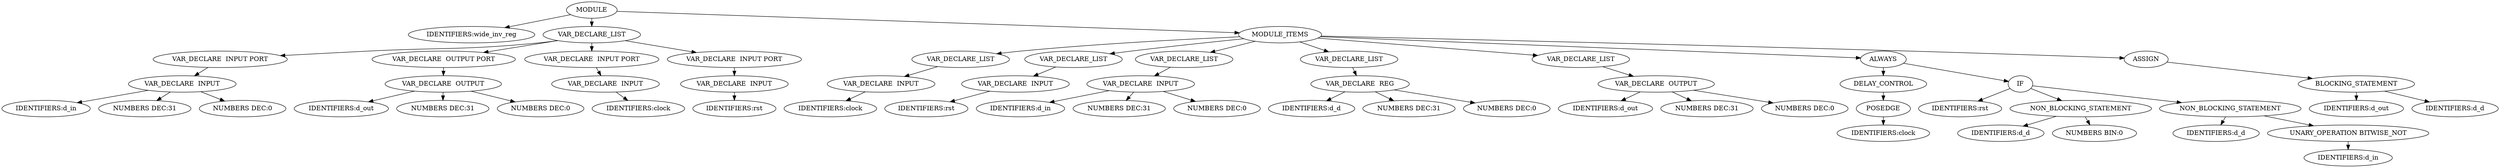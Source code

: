 digraph G {	
ranksep=.25;
	0 [label="MODULE"];
	1 [label="IDENTIFIERS:wide_inv_reg"];
	0 -> 1;
	2 [label="VAR_DECLARE_LIST"];
	0 -> 2;
	3 [label="VAR_DECLARE  INPUT PORT"];
	2 -> 3;
	4 [label="VAR_DECLARE  INPUT"];
	3 -> 4;
	5 [label="IDENTIFIERS:d_in"];
	4 -> 5;
	6 [label="NUMBERS DEC:31"];
	4 -> 6;
	7 [label="NUMBERS DEC:0"];
	4 -> 7;
	16 [label="VAR_DECLARE  OUTPUT PORT"];
	2 -> 16;
	17 [label="VAR_DECLARE  OUTPUT"];
	16 -> 17;
	18 [label="IDENTIFIERS:d_out"];
	17 -> 18;
	19 [label="NUMBERS DEC:31"];
	17 -> 19;
	20 [label="NUMBERS DEC:0"];
	17 -> 20;
	29 [label="VAR_DECLARE  INPUT PORT"];
	2 -> 29;
	30 [label="VAR_DECLARE  INPUT"];
	29 -> 30;
	31 [label="IDENTIFIERS:clock"];
	30 -> 31;
	42 [label="VAR_DECLARE  INPUT PORT"];
	2 -> 42;
	43 [label="VAR_DECLARE  INPUT"];
	42 -> 43;
	44 [label="IDENTIFIERS:rst"];
	43 -> 44;
	55 [label="MODULE_ITEMS"];
	0 -> 55;
	56 [label="VAR_DECLARE_LIST"];
	55 -> 56;
	57 [label="VAR_DECLARE  INPUT"];
	56 -> 57;
	58 [label="IDENTIFIERS:clock"];
	57 -> 58;
	64 [label="VAR_DECLARE_LIST"];
	55 -> 64;
	65 [label="VAR_DECLARE  INPUT"];
	64 -> 65;
	66 [label="IDENTIFIERS:rst"];
	65 -> 66;
	72 [label="VAR_DECLARE_LIST"];
	55 -> 72;
	73 [label="VAR_DECLARE  INPUT"];
	72 -> 73;
	74 [label="IDENTIFIERS:d_in"];
	73 -> 74;
	75 [label="NUMBERS DEC:31"];
	73 -> 75;
	76 [label="NUMBERS DEC:0"];
	73 -> 76;
	80 [label="VAR_DECLARE_LIST"];
	55 -> 80;
	81 [label="VAR_DECLARE  REG"];
	80 -> 81;
	82 [label="IDENTIFIERS:d_d"];
	81 -> 82;
	83 [label="NUMBERS DEC:31"];
	81 -> 83;
	84 [label="NUMBERS DEC:0"];
	81 -> 84;
	88 [label="VAR_DECLARE_LIST"];
	55 -> 88;
	89 [label="VAR_DECLARE  OUTPUT"];
	88 -> 89;
	90 [label="IDENTIFIERS:d_out"];
	89 -> 90;
	91 [label="NUMBERS DEC:31"];
	89 -> 91;
	92 [label="NUMBERS DEC:0"];
	89 -> 92;
	96 [label="ALWAYS"];
	55 -> 96;
	97 [label="DELAY_CONTROL"];
	96 -> 97;
	98 [label="POSEDGE"];
	97 -> 98;
	99 [label="IDENTIFIERS:clock"];
	98 -> 99;
	100 [label="IF"];
	96 -> 100;
	101 [label="IDENTIFIERS:rst"];
	100 -> 101;
	102 [label="NON_BLOCKING_STATEMENT"];
	100 -> 102;
	103 [label="IDENTIFIERS:d_d"];
	102 -> 103;
	104 [label="NUMBERS BIN:0"];
	102 -> 104;
	105 [label="NON_BLOCKING_STATEMENT"];
	100 -> 105;
	106 [label="IDENTIFIERS:d_d"];
	105 -> 106;
	107 [label="UNARY_OPERATION BITWISE_NOT"];
	105 -> 107;
	108 [label="IDENTIFIERS:d_in"];
	107 -> 108;
	109 [label="ASSIGN"];
	55 -> 109;
	110 [label="BLOCKING_STATEMENT"];
	109 -> 110;
	111 [label="IDENTIFIERS:d_out"];
	110 -> 111;
	112 [label="IDENTIFIERS:d_d"];
	110 -> 112;
}
